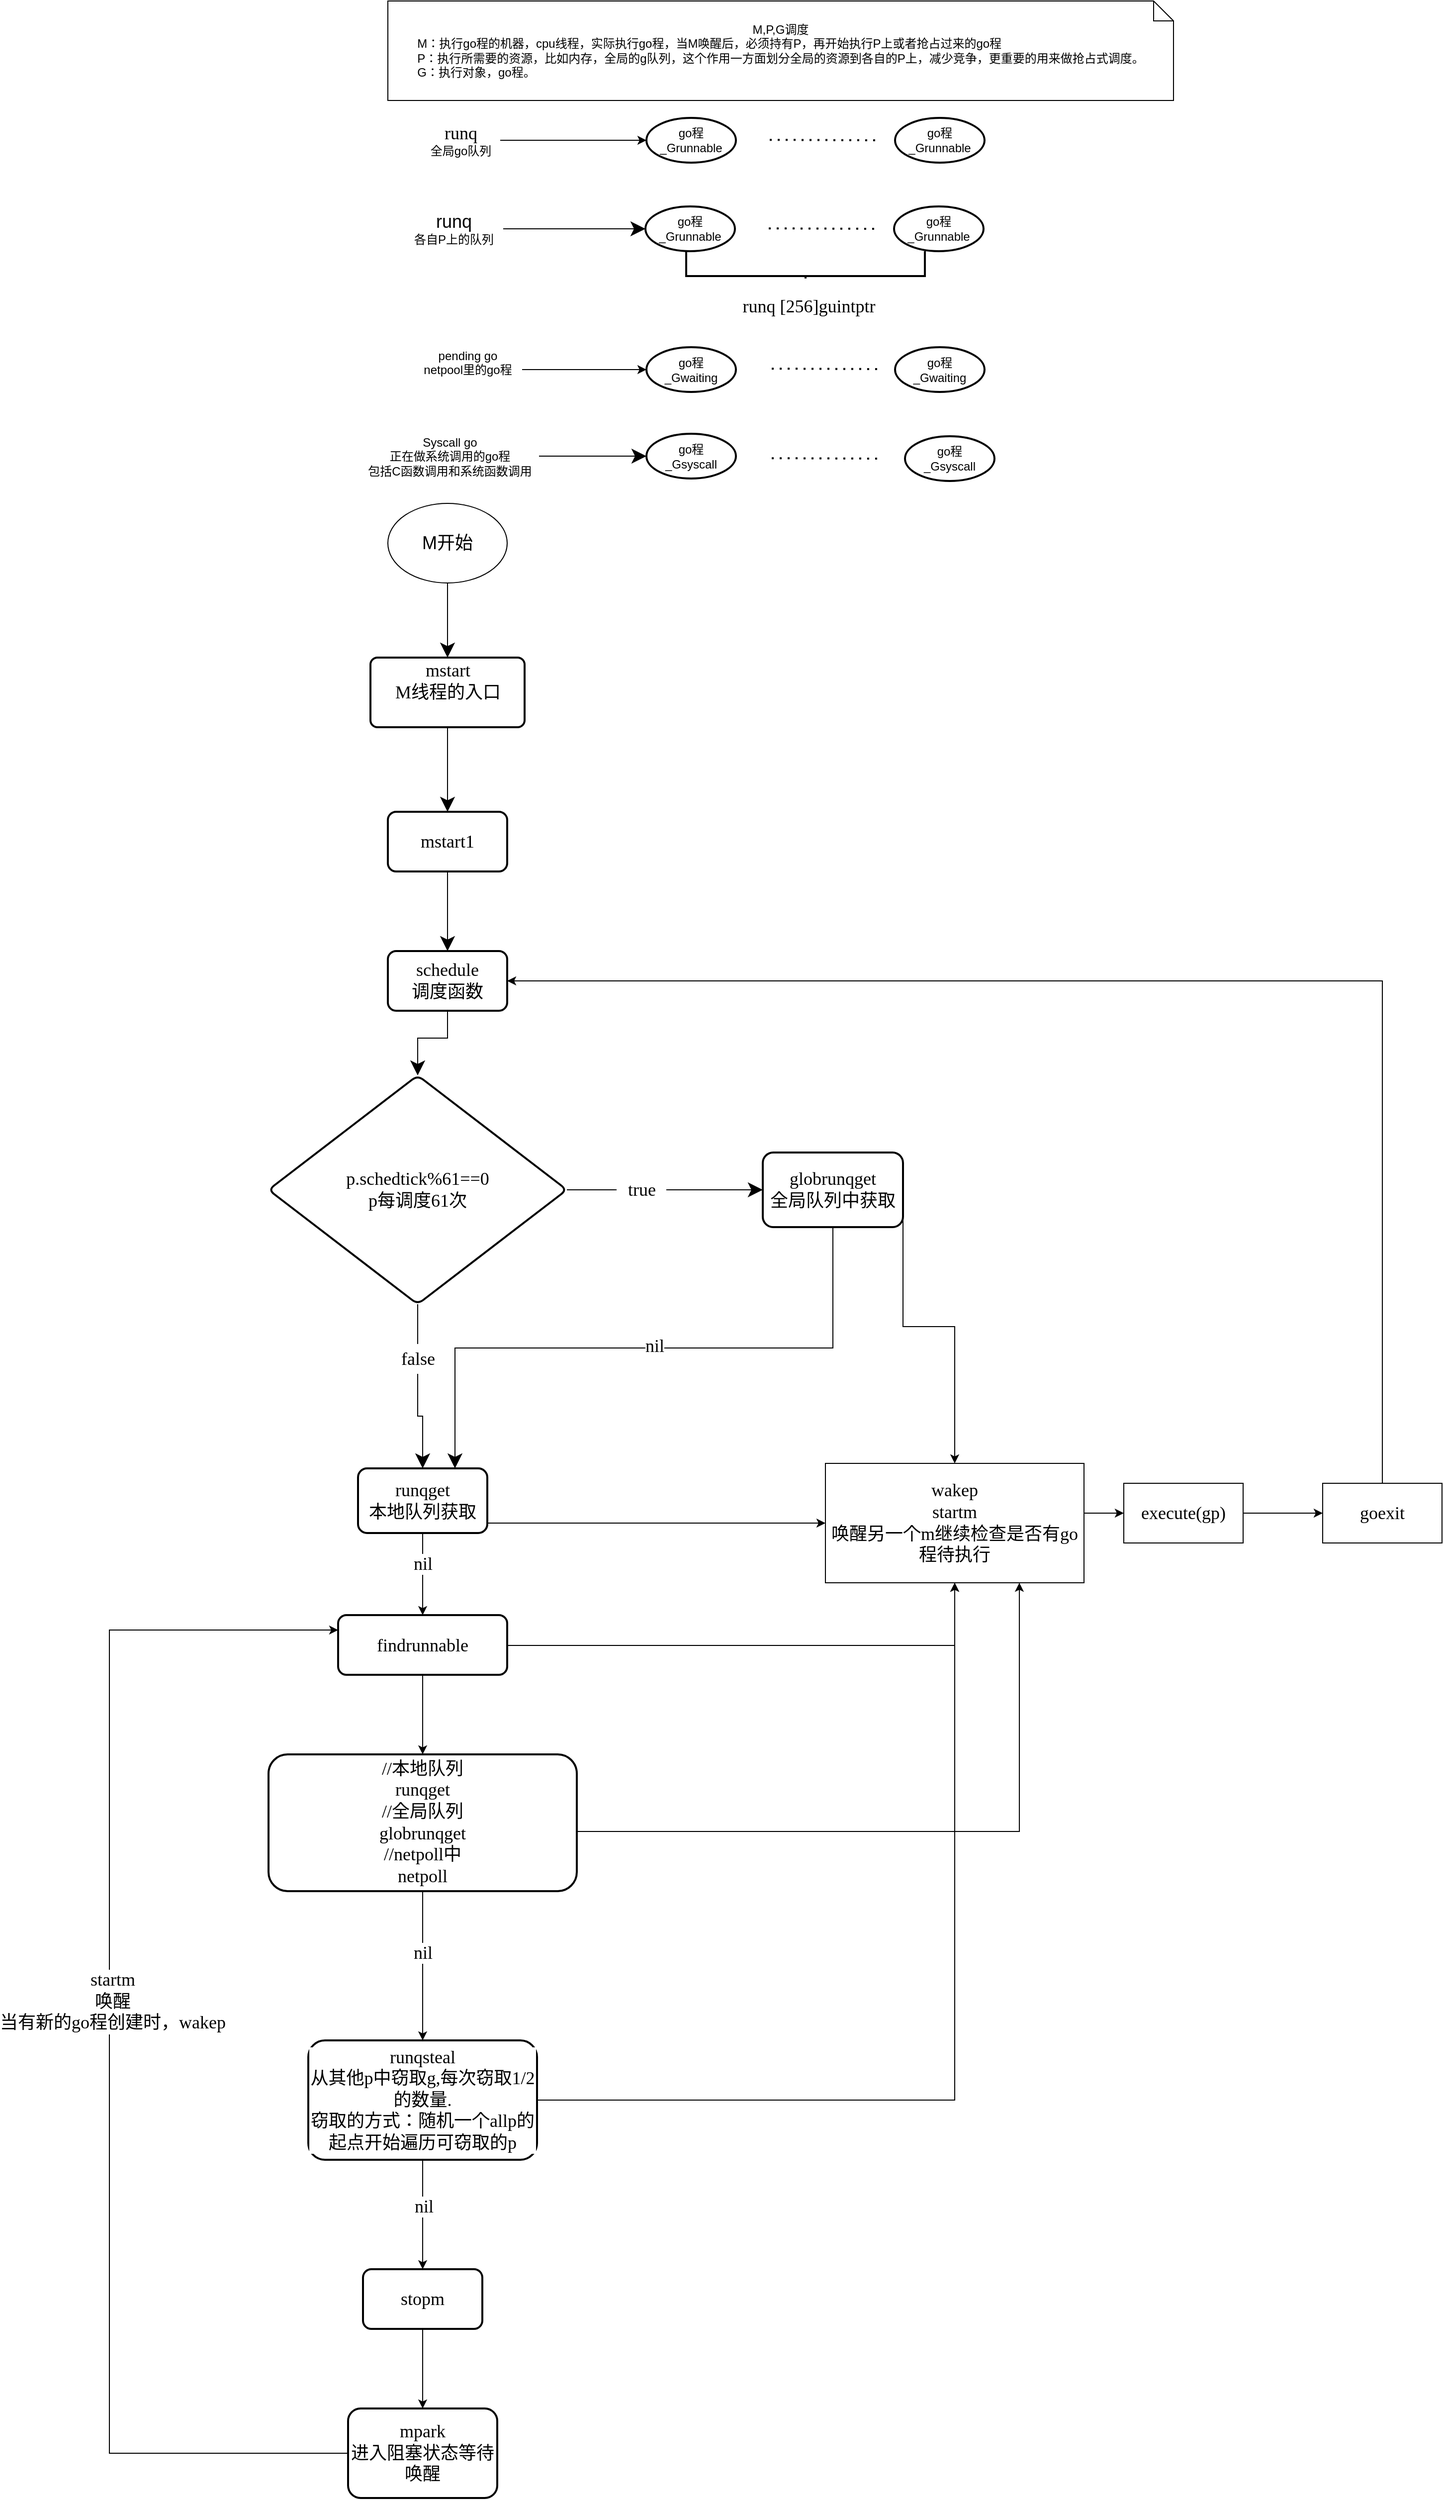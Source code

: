 <mxfile version="16.6.1" type="github">
  <diagram id="Lrg5kurUtaj6RJSmO0BA" name="Page-1">
    <mxGraphModel dx="3015" dy="1342" grid="1" gridSize="10" guides="1" tooltips="1" connect="1" arrows="1" fold="1" page="1" pageScale="1" pageWidth="827" pageHeight="1169" math="0" shadow="0">
      <root>
        <mxCell id="0" />
        <mxCell id="1" parent="0" />
        <mxCell id="m0ZOB3Q7q5n8RTu2BzLh-104" value="" style="edgeStyle=orthogonalEdgeStyle;rounded=0;orthogonalLoop=1;jettySize=auto;html=1;fontFamily=Verdana;fontSize=18;fontColor=default;endSize=12;" edge="1" parent="1" source="m0ZOB3Q7q5n8RTu2BzLh-2" target="m0ZOB3Q7q5n8RTu2BzLh-103">
          <mxGeometry relative="1" as="geometry" />
        </mxCell>
        <mxCell id="m0ZOB3Q7q5n8RTu2BzLh-2" value="M开始" style="ellipse;whiteSpace=wrap;html=1;fontSize=18;" vertex="1" parent="1">
          <mxGeometry x="30" y="505" width="120" height="80" as="geometry" />
        </mxCell>
        <mxCell id="m0ZOB3Q7q5n8RTu2BzLh-81" value="" style="endArrow=none;dashed=1;html=1;dashPattern=1 3;strokeWidth=2;rounded=0;endSize=12;" edge="1" parent="1">
          <mxGeometry width="50" height="50" relative="1" as="geometry">
            <mxPoint x="414" y="139.58" as="sourcePoint" />
            <mxPoint x="524" y="140" as="targetPoint" />
          </mxGeometry>
        </mxCell>
        <mxCell id="m0ZOB3Q7q5n8RTu2BzLh-9" value="&lt;div align=&quot;center&quot;&gt;M,P,G调度&lt;/div&gt;&lt;div align=&quot;left&quot;&gt;M：执行go程的机器，cpu线程，实际执行go程，当M唤醒后，必须持有P，再开始执行P上或者抢占过来的go程&lt;/div&gt;&lt;div align=&quot;left&quot;&gt;P：执行所需要的资源，比如内存，全局的g队列，这个作用一方面划分全局的资源到各自的P上，减少竞争，更重要的用来做抢占式调度。&lt;/div&gt;&lt;div align=&quot;left&quot;&gt;G：执行对象，go程。&lt;br&gt;&lt;/div&gt;" style="shape=note;size=20;whiteSpace=wrap;html=1;align=center;" vertex="1" parent="1">
          <mxGeometry x="30" width="790" height="100" as="geometry" />
        </mxCell>
        <mxCell id="m0ZOB3Q7q5n8RTu2BzLh-15" value="&lt;div&gt;go程&lt;/div&gt;&lt;div&gt;_Grunnable&lt;/div&gt;" style="strokeWidth=2;html=1;shape=mxgraph.flowchart.start_2;whiteSpace=wrap;" vertex="1" parent="1">
          <mxGeometry x="290" y="117.5" width="90" height="45" as="geometry" />
        </mxCell>
        <mxCell id="m0ZOB3Q7q5n8RTu2BzLh-56" value="" style="edgeStyle=orthogonalEdgeStyle;rounded=0;orthogonalLoop=1;jettySize=auto;html=1;" edge="1" parent="1" source="m0ZOB3Q7q5n8RTu2BzLh-55" target="m0ZOB3Q7q5n8RTu2BzLh-15">
          <mxGeometry relative="1" as="geometry" />
        </mxCell>
        <mxCell id="m0ZOB3Q7q5n8RTu2BzLh-55" value="&lt;div&gt;&lt;font style=&quot;font-size: 18px&quot; face=&quot;consolas&quot;&gt;runq&lt;/font&gt;&lt;/div&gt;&lt;div&gt;全局go队列&lt;br&gt;&lt;/div&gt;" style="text;html=1;align=center;verticalAlign=middle;resizable=0;points=[];autosize=1;strokeColor=none;fillColor=none;" vertex="1" parent="1">
          <mxGeometry x="63" y="120" width="80" height="40" as="geometry" />
        </mxCell>
        <mxCell id="m0ZOB3Q7q5n8RTu2BzLh-78" value="" style="edgeStyle=orthogonalEdgeStyle;rounded=0;orthogonalLoop=1;jettySize=auto;html=1;" edge="1" parent="1" source="m0ZOB3Q7q5n8RTu2BzLh-75" target="m0ZOB3Q7q5n8RTu2BzLh-77">
          <mxGeometry relative="1" as="geometry" />
        </mxCell>
        <mxCell id="m0ZOB3Q7q5n8RTu2BzLh-75" value="&lt;div&gt;pending go&lt;/div&gt;&lt;div&gt;netpool里的go程&lt;/div&gt;&lt;div&gt;&lt;br&gt;&lt;/div&gt;" style="text;html=1;align=center;verticalAlign=middle;resizable=0;points=[];autosize=1;strokeColor=none;fillColor=none;" vertex="1" parent="1">
          <mxGeometry x="55" y="345.5" width="110" height="50" as="geometry" />
        </mxCell>
        <mxCell id="m0ZOB3Q7q5n8RTu2BzLh-77" value="&lt;div&gt;go程&lt;/div&gt;&lt;div&gt;_Gwaiting&lt;/div&gt;" style="strokeWidth=2;html=1;shape=mxgraph.flowchart.start_2;whiteSpace=wrap;" vertex="1" parent="1">
          <mxGeometry x="290" y="348" width="90" height="45" as="geometry" />
        </mxCell>
        <mxCell id="m0ZOB3Q7q5n8RTu2BzLh-82" value="&lt;div&gt;go程&lt;/div&gt;&lt;div&gt;_Grunnable&lt;/div&gt;" style="strokeWidth=2;html=1;shape=mxgraph.flowchart.start_2;whiteSpace=wrap;" vertex="1" parent="1">
          <mxGeometry x="540" y="117.5" width="90" height="45" as="geometry" />
        </mxCell>
        <mxCell id="m0ZOB3Q7q5n8RTu2BzLh-97" value="" style="edgeStyle=orthogonalEdgeStyle;rounded=0;orthogonalLoop=1;jettySize=auto;html=1;endSize=12;" edge="1" parent="1" source="m0ZOB3Q7q5n8RTu2BzLh-83" target="m0ZOB3Q7q5n8RTu2BzLh-84">
          <mxGeometry relative="1" as="geometry" />
        </mxCell>
        <mxCell id="m0ZOB3Q7q5n8RTu2BzLh-83" value="&lt;div&gt;Syscall go&lt;/div&gt;&lt;div&gt;正在做系统调用的go程&lt;/div&gt;&lt;div&gt;包括C函数调用和系统函数调用&lt;/div&gt;" style="text;html=1;align=center;verticalAlign=middle;resizable=0;points=[];autosize=1;strokeColor=none;fillColor=none;" vertex="1" parent="1">
          <mxGeometry x="2" y="432.5" width="180" height="50" as="geometry" />
        </mxCell>
        <mxCell id="m0ZOB3Q7q5n8RTu2BzLh-84" value="&lt;div&gt;go程&lt;/div&gt;&lt;div&gt;_Gsyscall&lt;/div&gt;" style="strokeWidth=2;html=1;shape=mxgraph.flowchart.start_2;whiteSpace=wrap;" vertex="1" parent="1">
          <mxGeometry x="290" y="435" width="90" height="45" as="geometry" />
        </mxCell>
        <mxCell id="m0ZOB3Q7q5n8RTu2BzLh-86" value="" style="endArrow=none;dashed=1;html=1;dashPattern=1 3;strokeWidth=2;rounded=0;endSize=12;" edge="1" parent="1">
          <mxGeometry width="50" height="50" relative="1" as="geometry">
            <mxPoint x="416" y="369.58" as="sourcePoint" />
            <mxPoint x="526.0" y="370.0" as="targetPoint" />
          </mxGeometry>
        </mxCell>
        <mxCell id="m0ZOB3Q7q5n8RTu2BzLh-87" value="&lt;div&gt;go程&lt;/div&gt;&lt;div&gt;_Gwaiting&lt;/div&gt;" style="strokeWidth=2;html=1;shape=mxgraph.flowchart.start_2;whiteSpace=wrap;" vertex="1" parent="1">
          <mxGeometry x="540" y="348" width="90" height="45" as="geometry" />
        </mxCell>
        <mxCell id="m0ZOB3Q7q5n8RTu2BzLh-88" value="&lt;div&gt;go程&lt;/div&gt;&lt;div&gt;_Gsyscall&lt;/div&gt;" style="strokeWidth=2;html=1;shape=mxgraph.flowchart.start_2;whiteSpace=wrap;" vertex="1" parent="1">
          <mxGeometry x="550" y="437.5" width="90" height="45" as="geometry" />
        </mxCell>
        <mxCell id="m0ZOB3Q7q5n8RTu2BzLh-89" value="" style="endArrow=none;dashed=1;html=1;dashPattern=1 3;strokeWidth=2;rounded=0;endSize=12;" edge="1" parent="1">
          <mxGeometry width="50" height="50" relative="1" as="geometry">
            <mxPoint x="416" y="459.58" as="sourcePoint" />
            <mxPoint x="526" y="460.0" as="targetPoint" />
          </mxGeometry>
        </mxCell>
        <mxCell id="m0ZOB3Q7q5n8RTu2BzLh-96" style="edgeStyle=orthogonalEdgeStyle;rounded=0;orthogonalLoop=1;jettySize=auto;html=1;endSize=12;" edge="1" parent="1" source="m0ZOB3Q7q5n8RTu2BzLh-91" target="m0ZOB3Q7q5n8RTu2BzLh-94">
          <mxGeometry relative="1" as="geometry" />
        </mxCell>
        <mxCell id="m0ZOB3Q7q5n8RTu2BzLh-91" value="&lt;div&gt;&lt;font style=&quot;font-size: 18px&quot;&gt;runq&lt;/font&gt;&lt;/div&gt;&lt;div&gt;各自P上的队列&lt;/div&gt;" style="text;html=1;align=center;verticalAlign=middle;resizable=0;points=[];autosize=1;strokeColor=none;fillColor=none;" vertex="1" parent="1">
          <mxGeometry x="46" y="209" width="100" height="40" as="geometry" />
        </mxCell>
        <mxCell id="m0ZOB3Q7q5n8RTu2BzLh-93" value="" style="endArrow=none;dashed=1;html=1;dashPattern=1 3;strokeWidth=2;rounded=0;endSize=12;" edge="1" parent="1">
          <mxGeometry width="50" height="50" relative="1" as="geometry">
            <mxPoint x="413" y="228.58" as="sourcePoint" />
            <mxPoint x="523.0" y="229.0" as="targetPoint" />
          </mxGeometry>
        </mxCell>
        <mxCell id="m0ZOB3Q7q5n8RTu2BzLh-94" value="&lt;div&gt;go程&lt;/div&gt;&lt;div&gt;_Grunnable&lt;/div&gt;" style="strokeWidth=2;html=1;shape=mxgraph.flowchart.start_2;whiteSpace=wrap;" vertex="1" parent="1">
          <mxGeometry x="289" y="206.5" width="90" height="45" as="geometry" />
        </mxCell>
        <mxCell id="m0ZOB3Q7q5n8RTu2BzLh-95" value="&lt;div&gt;go程&lt;/div&gt;&lt;div&gt;_Grunnable&lt;/div&gt;" style="strokeWidth=2;html=1;shape=mxgraph.flowchart.start_2;whiteSpace=wrap;" vertex="1" parent="1">
          <mxGeometry x="539" y="206.5" width="90" height="45" as="geometry" />
        </mxCell>
        <mxCell id="m0ZOB3Q7q5n8RTu2BzLh-98" value="" style="strokeWidth=2;html=1;shape=mxgraph.flowchart.annotation_2;align=left;labelPosition=right;pointerEvents=1;direction=north;" vertex="1" parent="1">
          <mxGeometry x="330" y="251.5" width="240" height="50" as="geometry" />
        </mxCell>
        <mxCell id="m0ZOB3Q7q5n8RTu2BzLh-101" value="&lt;pre style=&quot;font-family: &amp;#34;consolas&amp;#34; ; font-size: 13.5pt&quot;&gt;runq [&lt;span&gt;256&lt;/span&gt;]&lt;span&gt;guintptr&lt;/span&gt;&lt;/pre&gt;" style="text;html=1;align=center;verticalAlign=middle;resizable=0;points=[];autosize=1;labelBackgroundColor=default;fontColor=default;" vertex="1" parent="1">
          <mxGeometry x="358" y="277" width="190" height="60" as="geometry" />
        </mxCell>
        <mxCell id="m0ZOB3Q7q5n8RTu2BzLh-106" value="" style="edgeStyle=orthogonalEdgeStyle;rounded=0;orthogonalLoop=1;jettySize=auto;html=1;fontFamily=Verdana;fontSize=18;fontColor=default;endSize=12;" edge="1" parent="1" source="m0ZOB3Q7q5n8RTu2BzLh-103" target="m0ZOB3Q7q5n8RTu2BzLh-105">
          <mxGeometry relative="1" as="geometry" />
        </mxCell>
        <mxCell id="m0ZOB3Q7q5n8RTu2BzLh-103" value="mstart&#xa;M线程的入口&#xa;" style="rounded=1;absoluteArcSize=1;arcSize=14;strokeWidth=2;labelBackgroundColor=default;fontFamily=Verdana;fontSize=18;fontColor=default;whiteSpace=wrap;" vertex="1" parent="1">
          <mxGeometry x="12.5" y="660" width="155" height="70" as="geometry" />
        </mxCell>
        <mxCell id="m0ZOB3Q7q5n8RTu2BzLh-108" value="" style="edgeStyle=orthogonalEdgeStyle;rounded=0;orthogonalLoop=1;jettySize=auto;html=1;fontFamily=Verdana;fontSize=18;fontColor=default;endSize=12;" edge="1" parent="1" source="m0ZOB3Q7q5n8RTu2BzLh-105" target="m0ZOB3Q7q5n8RTu2BzLh-107">
          <mxGeometry relative="1" as="geometry" />
        </mxCell>
        <mxCell id="m0ZOB3Q7q5n8RTu2BzLh-105" value="mstart1" style="whiteSpace=wrap;html=1;fontSize=18;fontFamily=Verdana;rounded=1;arcSize=14;strokeWidth=2;labelBackgroundColor=default;" vertex="1" parent="1">
          <mxGeometry x="30" y="815" width="120" height="60" as="geometry" />
        </mxCell>
        <mxCell id="m0ZOB3Q7q5n8RTu2BzLh-110" value="" style="edgeStyle=orthogonalEdgeStyle;rounded=0;orthogonalLoop=1;jettySize=auto;html=1;fontFamily=Verdana;fontSize=18;fontColor=default;endSize=12;" edge="1" parent="1" source="m0ZOB3Q7q5n8RTu2BzLh-107" target="m0ZOB3Q7q5n8RTu2BzLh-109">
          <mxGeometry relative="1" as="geometry" />
        </mxCell>
        <mxCell id="m0ZOB3Q7q5n8RTu2BzLh-107" value="&lt;div&gt;schedule&lt;/div&gt;&lt;div&gt;调度函数&lt;br&gt;&lt;/div&gt;" style="whiteSpace=wrap;html=1;fontSize=18;fontFamily=Verdana;rounded=1;arcSize=14;strokeWidth=2;labelBackgroundColor=default;" vertex="1" parent="1">
          <mxGeometry x="30" y="955" width="120" height="60" as="geometry" />
        </mxCell>
        <mxCell id="m0ZOB3Q7q5n8RTu2BzLh-113" value="" style="edgeStyle=orthogonalEdgeStyle;rounded=0;orthogonalLoop=1;jettySize=auto;html=1;fontFamily=Verdana;fontSize=18;fontColor=default;endSize=12;startArrow=none;" edge="1" parent="1" source="m0ZOB3Q7q5n8RTu2BzLh-114" target="m0ZOB3Q7q5n8RTu2BzLh-112">
          <mxGeometry relative="1" as="geometry" />
        </mxCell>
        <mxCell id="m0ZOB3Q7q5n8RTu2BzLh-116" value="" style="edgeStyle=orthogonalEdgeStyle;rounded=0;orthogonalLoop=1;jettySize=auto;html=1;fontFamily=Verdana;fontSize=18;fontColor=default;endSize=12;startArrow=none;" edge="1" parent="1" source="m0ZOB3Q7q5n8RTu2BzLh-117" target="m0ZOB3Q7q5n8RTu2BzLh-115">
          <mxGeometry relative="1" as="geometry" />
        </mxCell>
        <mxCell id="m0ZOB3Q7q5n8RTu2BzLh-109" value="&lt;br&gt;&lt;div&gt;p.schedtick%61==0&lt;/div&gt;&lt;div&gt;p每调度61次&lt;br&gt;&lt;/div&gt;&lt;div&gt;&lt;br&gt;&lt;/div&gt;" style="rhombus;whiteSpace=wrap;html=1;fontSize=18;fontFamily=Verdana;rounded=1;arcSize=14;strokeWidth=2;labelBackgroundColor=default;" vertex="1" parent="1">
          <mxGeometry x="-90" y="1080" width="300" height="230" as="geometry" />
        </mxCell>
        <mxCell id="m0ZOB3Q7q5n8RTu2BzLh-127" style="edgeStyle=elbowEdgeStyle;rounded=0;orthogonalLoop=1;jettySize=auto;html=1;entryX=0.75;entryY=0;entryDx=0;entryDy=0;fontFamily=Verdana;fontSize=18;fontColor=default;endSize=12;elbow=vertical;" edge="1" parent="1" source="m0ZOB3Q7q5n8RTu2BzLh-112" target="m0ZOB3Q7q5n8RTu2BzLh-115">
          <mxGeometry relative="1" as="geometry" />
        </mxCell>
        <mxCell id="m0ZOB3Q7q5n8RTu2BzLh-128" value="nil" style="edgeLabel;html=1;align=center;verticalAlign=middle;resizable=0;points=[];fontSize=18;fontFamily=Verdana;fontColor=default;" vertex="1" connectable="0" parent="m0ZOB3Q7q5n8RTu2BzLh-127">
          <mxGeometry x="-0.032" y="-2" relative="1" as="geometry">
            <mxPoint as="offset" />
          </mxGeometry>
        </mxCell>
        <mxCell id="m0ZOB3Q7q5n8RTu2BzLh-150" style="edgeStyle=elbowEdgeStyle;rounded=0;orthogonalLoop=1;jettySize=auto;elbow=vertical;html=1;exitX=1;exitY=0.5;exitDx=0;exitDy=0;fontFamily=Verdana;fontSize=18;fontColor=default;" edge="1" parent="1" source="m0ZOB3Q7q5n8RTu2BzLh-112" target="m0ZOB3Q7q5n8RTu2BzLh-148">
          <mxGeometry relative="1" as="geometry" />
        </mxCell>
        <mxCell id="m0ZOB3Q7q5n8RTu2BzLh-112" value="&lt;div&gt;globrunqget&lt;/div&gt;&lt;div&gt;全局队列中获取&lt;br&gt;&lt;/div&gt;" style="whiteSpace=wrap;html=1;fontSize=18;fontFamily=Verdana;rounded=1;arcSize=14;strokeWidth=2;labelBackgroundColor=default;" vertex="1" parent="1">
          <mxGeometry x="407" y="1157.5" width="141" height="75" as="geometry" />
        </mxCell>
        <mxCell id="m0ZOB3Q7q5n8RTu2BzLh-134" value="" style="edgeStyle=elbowEdgeStyle;rounded=0;orthogonalLoop=1;jettySize=auto;elbow=vertical;html=1;fontFamily=Verdana;fontSize=18;fontColor=default;" edge="1" parent="1" source="m0ZOB3Q7q5n8RTu2BzLh-115" target="m0ZOB3Q7q5n8RTu2BzLh-133">
          <mxGeometry relative="1" as="geometry" />
        </mxCell>
        <mxCell id="m0ZOB3Q7q5n8RTu2BzLh-135" value="nil" style="edgeLabel;html=1;align=center;verticalAlign=middle;resizable=0;points=[];fontSize=18;fontFamily=Verdana;fontColor=default;" vertex="1" connectable="0" parent="m0ZOB3Q7q5n8RTu2BzLh-134">
          <mxGeometry x="-0.261" relative="1" as="geometry">
            <mxPoint as="offset" />
          </mxGeometry>
        </mxCell>
        <mxCell id="m0ZOB3Q7q5n8RTu2BzLh-163" style="edgeStyle=elbowEdgeStyle;rounded=0;orthogonalLoop=1;jettySize=auto;elbow=vertical;html=1;entryX=0;entryY=0.5;entryDx=0;entryDy=0;fontFamily=Verdana;fontSize=18;fontColor=default;" edge="1" parent="1" source="m0ZOB3Q7q5n8RTu2BzLh-115" target="m0ZOB3Q7q5n8RTu2BzLh-148">
          <mxGeometry relative="1" as="geometry" />
        </mxCell>
        <mxCell id="m0ZOB3Q7q5n8RTu2BzLh-115" value="&lt;div&gt;runqget&lt;/div&gt;&lt;div&gt;本地队列获取&lt;br&gt;&lt;/div&gt;" style="whiteSpace=wrap;html=1;fontSize=18;fontFamily=Verdana;rounded=1;arcSize=14;strokeWidth=2;labelBackgroundColor=default;" vertex="1" parent="1">
          <mxGeometry y="1475" width="130" height="65" as="geometry" />
        </mxCell>
        <mxCell id="m0ZOB3Q7q5n8RTu2BzLh-117" value="false" style="text;html=1;align=center;verticalAlign=middle;resizable=0;points=[];autosize=1;strokeColor=none;fillColor=none;fontSize=18;fontFamily=Verdana;fontColor=default;" vertex="1" parent="1">
          <mxGeometry x="30" y="1350" width="60" height="30" as="geometry" />
        </mxCell>
        <mxCell id="m0ZOB3Q7q5n8RTu2BzLh-121" value="" style="edgeStyle=orthogonalEdgeStyle;rounded=0;orthogonalLoop=1;jettySize=auto;html=1;fontFamily=Verdana;fontSize=18;fontColor=default;endSize=12;endArrow=none;" edge="1" parent="1" source="m0ZOB3Q7q5n8RTu2BzLh-109" target="m0ZOB3Q7q5n8RTu2BzLh-117">
          <mxGeometry relative="1" as="geometry">
            <mxPoint x="60" y="1310.0" as="sourcePoint" />
            <mxPoint x="60" y="1475" as="targetPoint" />
          </mxGeometry>
        </mxCell>
        <mxCell id="m0ZOB3Q7q5n8RTu2BzLh-114" value="true" style="text;html=1;align=center;verticalAlign=middle;resizable=0;points=[];autosize=1;strokeColor=none;fillColor=none;fontSize=18;fontFamily=Verdana;fontColor=default;" vertex="1" parent="1">
          <mxGeometry x="260" y="1180" width="50" height="30" as="geometry" />
        </mxCell>
        <mxCell id="m0ZOB3Q7q5n8RTu2BzLh-122" value="" style="edgeStyle=orthogonalEdgeStyle;rounded=0;orthogonalLoop=1;jettySize=auto;html=1;fontFamily=Verdana;fontSize=18;fontColor=default;endSize=12;endArrow=none;" edge="1" parent="1" source="m0ZOB3Q7q5n8RTu2BzLh-109" target="m0ZOB3Q7q5n8RTu2BzLh-114">
          <mxGeometry relative="1" as="geometry">
            <mxPoint x="210" y="1195.0" as="sourcePoint" />
            <mxPoint x="398" y="1195.0" as="targetPoint" />
          </mxGeometry>
        </mxCell>
        <mxCell id="m0ZOB3Q7q5n8RTu2BzLh-137" value="" style="edgeStyle=elbowEdgeStyle;rounded=0;orthogonalLoop=1;jettySize=auto;elbow=vertical;html=1;fontFamily=Verdana;fontSize=18;fontColor=default;" edge="1" parent="1" source="m0ZOB3Q7q5n8RTu2BzLh-133" target="m0ZOB3Q7q5n8RTu2BzLh-136">
          <mxGeometry relative="1" as="geometry" />
        </mxCell>
        <mxCell id="m0ZOB3Q7q5n8RTu2BzLh-153" style="edgeStyle=elbowEdgeStyle;rounded=0;orthogonalLoop=1;jettySize=auto;elbow=vertical;html=1;fontFamily=Verdana;fontSize=18;fontColor=default;" edge="1" parent="1" source="m0ZOB3Q7q5n8RTu2BzLh-133" target="m0ZOB3Q7q5n8RTu2BzLh-148">
          <mxGeometry relative="1" as="geometry">
            <Array as="points">
              <mxPoint x="340" y="1653" />
            </Array>
          </mxGeometry>
        </mxCell>
        <mxCell id="m0ZOB3Q7q5n8RTu2BzLh-133" value="findrunnable" style="whiteSpace=wrap;html=1;fontSize=18;fontFamily=Verdana;rounded=1;arcSize=14;strokeWidth=2;labelBackgroundColor=default;" vertex="1" parent="1">
          <mxGeometry x="-20" y="1622.5" width="170" height="60" as="geometry" />
        </mxCell>
        <mxCell id="m0ZOB3Q7q5n8RTu2BzLh-139" value="" style="edgeStyle=elbowEdgeStyle;rounded=0;orthogonalLoop=1;jettySize=auto;elbow=vertical;html=1;fontFamily=Verdana;fontSize=18;fontColor=default;" edge="1" parent="1" source="m0ZOB3Q7q5n8RTu2BzLh-136" target="m0ZOB3Q7q5n8RTu2BzLh-138">
          <mxGeometry relative="1" as="geometry" />
        </mxCell>
        <mxCell id="m0ZOB3Q7q5n8RTu2BzLh-140" value="&lt;div&gt;nil&lt;/div&gt;" style="edgeLabel;html=1;align=center;verticalAlign=middle;resizable=0;points=[];fontSize=18;fontFamily=Verdana;fontColor=default;" vertex="1" connectable="0" parent="m0ZOB3Q7q5n8RTu2BzLh-139">
          <mxGeometry x="-0.177" relative="1" as="geometry">
            <mxPoint as="offset" />
          </mxGeometry>
        </mxCell>
        <mxCell id="m0ZOB3Q7q5n8RTu2BzLh-154" style="edgeStyle=elbowEdgeStyle;rounded=0;orthogonalLoop=1;jettySize=auto;elbow=vertical;html=1;entryX=0.75;entryY=1;entryDx=0;entryDy=0;fontFamily=Verdana;fontSize=18;fontColor=default;" edge="1" parent="1" source="m0ZOB3Q7q5n8RTu2BzLh-136" target="m0ZOB3Q7q5n8RTu2BzLh-148">
          <mxGeometry relative="1" as="geometry">
            <Array as="points">
              <mxPoint x="320" y="1840" />
            </Array>
          </mxGeometry>
        </mxCell>
        <mxCell id="m0ZOB3Q7q5n8RTu2BzLh-136" value="&lt;div&gt;//本地队列&lt;br&gt;&lt;/div&gt;&lt;div&gt;runqget&lt;/div&gt;&lt;div&gt;//全局队列&lt;br&gt;&lt;/div&gt;&lt;div&gt;globrunqget&lt;/div&gt;&lt;div&gt;//netpoll中&lt;br&gt;&lt;/div&gt;&lt;div&gt;netpoll&lt;br&gt;&lt;/div&gt;" style="whiteSpace=wrap;html=1;fontSize=18;fontFamily=Verdana;rounded=1;arcSize=14;strokeWidth=2;labelBackgroundColor=default;" vertex="1" parent="1">
          <mxGeometry x="-90" y="1762.5" width="310" height="137.5" as="geometry" />
        </mxCell>
        <mxCell id="m0ZOB3Q7q5n8RTu2BzLh-144" value="" style="edgeStyle=elbowEdgeStyle;rounded=0;orthogonalLoop=1;jettySize=auto;elbow=vertical;html=1;fontFamily=Verdana;fontSize=18;fontColor=default;" edge="1" parent="1" source="m0ZOB3Q7q5n8RTu2BzLh-138" target="m0ZOB3Q7q5n8RTu2BzLh-143">
          <mxGeometry relative="1" as="geometry" />
        </mxCell>
        <mxCell id="m0ZOB3Q7q5n8RTu2BzLh-145" value="nil" style="edgeLabel;html=1;align=center;verticalAlign=middle;resizable=0;points=[];fontSize=18;fontFamily=Verdana;fontColor=default;" vertex="1" connectable="0" parent="m0ZOB3Q7q5n8RTu2BzLh-144">
          <mxGeometry x="-0.158" y="1" relative="1" as="geometry">
            <mxPoint as="offset" />
          </mxGeometry>
        </mxCell>
        <mxCell id="m0ZOB3Q7q5n8RTu2BzLh-156" style="edgeStyle=elbowEdgeStyle;rounded=0;orthogonalLoop=1;jettySize=auto;elbow=vertical;html=1;fontFamily=Verdana;fontSize=18;fontColor=default;" edge="1" parent="1" source="m0ZOB3Q7q5n8RTu2BzLh-138" target="m0ZOB3Q7q5n8RTu2BzLh-148">
          <mxGeometry relative="1" as="geometry">
            <Array as="points">
              <mxPoint x="330" y="2110" />
            </Array>
          </mxGeometry>
        </mxCell>
        <mxCell id="m0ZOB3Q7q5n8RTu2BzLh-138" value="&lt;div&gt;runqsteal&lt;/div&gt;&lt;div&gt;从其他p中窃取g,每次窃取1/2的数量.&lt;/div&gt;&lt;div&gt;窃取的方式：随机一个allp的起点开始遍历可窃取的p&lt;br&gt;&lt;/div&gt;" style="whiteSpace=wrap;html=1;fontSize=18;fontFamily=Verdana;rounded=1;arcSize=14;strokeWidth=2;labelBackgroundColor=default;" vertex="1" parent="1">
          <mxGeometry x="-50" y="2050" width="230" height="120" as="geometry" />
        </mxCell>
        <mxCell id="m0ZOB3Q7q5n8RTu2BzLh-147" value="" style="edgeStyle=elbowEdgeStyle;rounded=0;orthogonalLoop=1;jettySize=auto;elbow=vertical;html=1;fontFamily=Verdana;fontSize=18;fontColor=default;" edge="1" parent="1" source="m0ZOB3Q7q5n8RTu2BzLh-143" target="m0ZOB3Q7q5n8RTu2BzLh-146">
          <mxGeometry relative="1" as="geometry" />
        </mxCell>
        <mxCell id="m0ZOB3Q7q5n8RTu2BzLh-143" value="stopm" style="whiteSpace=wrap;html=1;fontSize=18;fontFamily=Verdana;rounded=1;arcSize=14;strokeWidth=2;labelBackgroundColor=default;" vertex="1" parent="1">
          <mxGeometry x="5" y="2280" width="120" height="60" as="geometry" />
        </mxCell>
        <mxCell id="m0ZOB3Q7q5n8RTu2BzLh-159" style="edgeStyle=elbowEdgeStyle;rounded=0;orthogonalLoop=1;jettySize=auto;elbow=vertical;html=1;entryX=0;entryY=0.25;entryDx=0;entryDy=0;fontFamily=Verdana;fontSize=18;fontColor=default;" edge="1" parent="1" source="m0ZOB3Q7q5n8RTu2BzLh-146" target="m0ZOB3Q7q5n8RTu2BzLh-133">
          <mxGeometry relative="1" as="geometry">
            <Array as="points">
              <mxPoint x="-250" y="2160" />
            </Array>
          </mxGeometry>
        </mxCell>
        <mxCell id="m0ZOB3Q7q5n8RTu2BzLh-160" value="&lt;div&gt;startm&lt;/div&gt;&lt;div&gt;唤醒&lt;/div&gt;&lt;div&gt;当有新的go程创建时，wakep&lt;br&gt;&lt;/div&gt;" style="edgeLabel;html=1;align=center;verticalAlign=middle;resizable=0;points=[];fontSize=18;fontFamily=Verdana;fontColor=default;" vertex="1" connectable="0" parent="m0ZOB3Q7q5n8RTu2BzLh-159">
          <mxGeometry x="0.068" y="-3" relative="1" as="geometry">
            <mxPoint y="-1" as="offset" />
          </mxGeometry>
        </mxCell>
        <mxCell id="m0ZOB3Q7q5n8RTu2BzLh-146" value="&lt;div&gt;mpark&lt;/div&gt;&lt;div&gt;进入阻塞状态等待唤醒&lt;br&gt;&lt;/div&gt;" style="whiteSpace=wrap;html=1;fontSize=18;fontFamily=Verdana;rounded=1;arcSize=14;strokeWidth=2;labelBackgroundColor=default;" vertex="1" parent="1">
          <mxGeometry x="-10" y="2420" width="150" height="90" as="geometry" />
        </mxCell>
        <mxCell id="m0ZOB3Q7q5n8RTu2BzLh-165" value="" style="edgeStyle=elbowEdgeStyle;rounded=0;orthogonalLoop=1;jettySize=auto;elbow=vertical;html=1;fontFamily=Verdana;fontSize=18;fontColor=default;" edge="1" parent="1" source="m0ZOB3Q7q5n8RTu2BzLh-148" target="m0ZOB3Q7q5n8RTu2BzLh-164">
          <mxGeometry relative="1" as="geometry" />
        </mxCell>
        <mxCell id="m0ZOB3Q7q5n8RTu2BzLh-148" value="&lt;div&gt;wakep&lt;/div&gt;&lt;div&gt;startm&lt;/div&gt;&lt;div&gt;唤醒另一个m继续检查是否有go程待执行&lt;br&gt;&lt;/div&gt;" style="whiteSpace=wrap;html=1;labelBackgroundColor=default;fontFamily=Verdana;fontSize=18;fontColor=default;" vertex="1" parent="1">
          <mxGeometry x="470" y="1470" width="260" height="120" as="geometry" />
        </mxCell>
        <mxCell id="m0ZOB3Q7q5n8RTu2BzLh-167" value="" style="edgeStyle=elbowEdgeStyle;rounded=0;orthogonalLoop=1;jettySize=auto;elbow=vertical;html=1;fontFamily=Verdana;fontSize=18;fontColor=default;" edge="1" parent="1" source="m0ZOB3Q7q5n8RTu2BzLh-164" target="m0ZOB3Q7q5n8RTu2BzLh-166">
          <mxGeometry relative="1" as="geometry" />
        </mxCell>
        <mxCell id="m0ZOB3Q7q5n8RTu2BzLh-164" value="execute(gp)" style="whiteSpace=wrap;html=1;fontSize=18;fontFamily=Verdana;labelBackgroundColor=default;" vertex="1" parent="1">
          <mxGeometry x="770" y="1490" width="120" height="60" as="geometry" />
        </mxCell>
        <mxCell id="m0ZOB3Q7q5n8RTu2BzLh-168" style="edgeStyle=elbowEdgeStyle;rounded=0;orthogonalLoop=1;jettySize=auto;elbow=vertical;html=1;entryX=1;entryY=0.5;entryDx=0;entryDy=0;fontFamily=Verdana;fontSize=18;fontColor=default;" edge="1" parent="1" source="m0ZOB3Q7q5n8RTu2BzLh-166" target="m0ZOB3Q7q5n8RTu2BzLh-107">
          <mxGeometry relative="1" as="geometry">
            <Array as="points">
              <mxPoint x="500" y="985" />
              <mxPoint x="610" y="990" />
            </Array>
          </mxGeometry>
        </mxCell>
        <mxCell id="m0ZOB3Q7q5n8RTu2BzLh-166" value="goexit" style="whiteSpace=wrap;html=1;fontSize=18;fontFamily=Verdana;labelBackgroundColor=default;" vertex="1" parent="1">
          <mxGeometry x="970" y="1490" width="120" height="60" as="geometry" />
        </mxCell>
      </root>
    </mxGraphModel>
  </diagram>
</mxfile>
